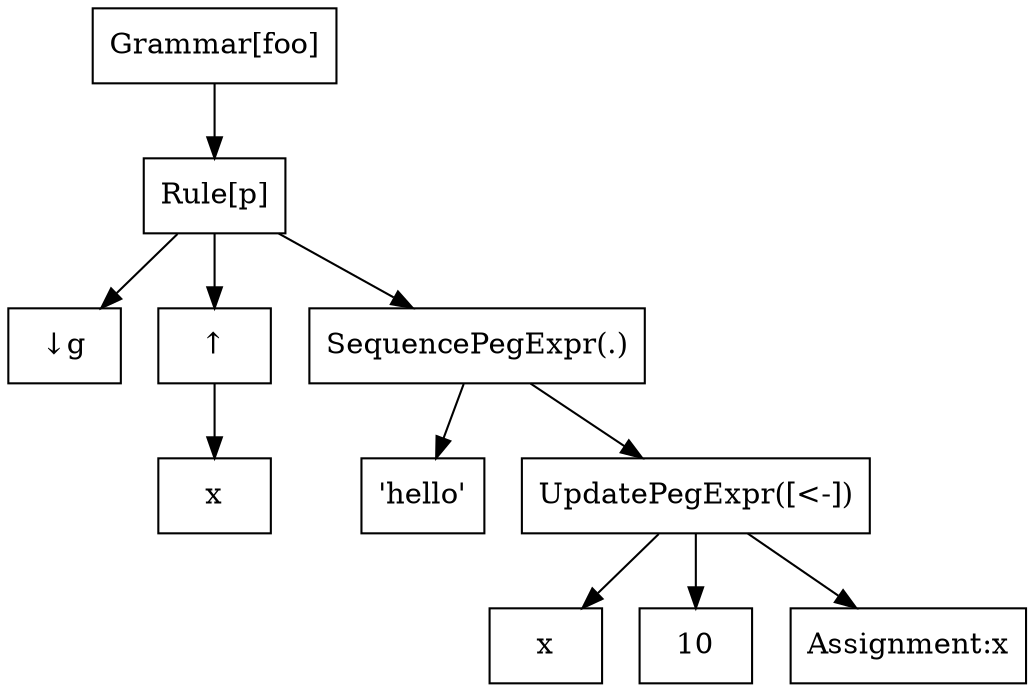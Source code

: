 Digraph foo {
  node [shape="box"];
  grammar [label = "Grammar[foo]"];

  pRule [label = "Rule[p]"];
  grammar -> pRule;
  inh0 [label = "↓g"];
  pRule -> inh0;
  attributeExpr0 [label = "x"];
  SynAtt1 -> attributeExpr0;
  SynAtt1 [label = "↑"];
  pRule -> SynAtt1;
  SequencePeg0 [label = "SequencePegExpr(.)"];
  pRule -> SequencePeg0;
  LiteralPeg1 [label = "'hello'"];
  SequencePeg0 -> LiteralPeg1;
  UpdatePeg2 [label = "UpdatePegExpr([<-])"];
  SequencePeg0 -> UpdatePeg2;
  attributeExpr1 [label = "x"];
  UpdatePeg2 -> attributeExpr1;
  IntLiteralExpr2 [label = "10"];
  UpdatePeg2 -> IntLiteralExpr2;
  assignmentNode2 [label = "Assignment:x"];
  UpdatePeg2 -> assignmentNode2;
}